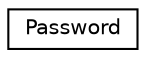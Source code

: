 digraph "Gráfico de Hierarquia de Classes"
{
  edge [fontname="Helvetica",fontsize="10",labelfontname="Helvetica",labelfontsize="10"];
  node [fontname="Helvetica",fontsize="10",shape=record];
  rankdir="LR";
  Node1 [label="Password",height=0.2,width=0.4,color="black", fillcolor="white", style="filled",URL="$classPassword.html"];
}
